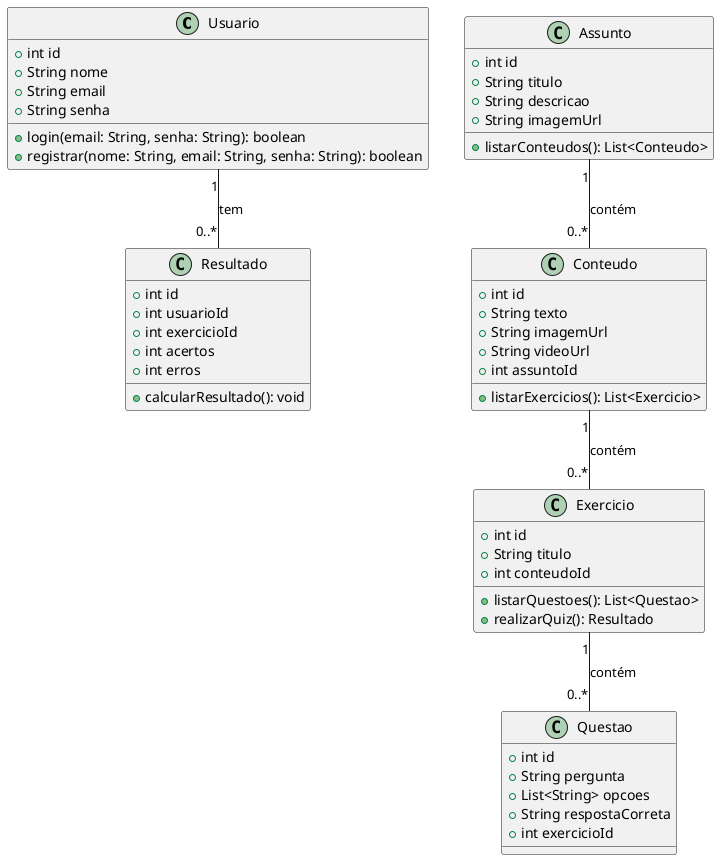 @startuml
class Usuario {
    +int id
    +String nome
    +String email
    +String senha
    +login(email: String, senha: String): boolean
    +registrar(nome: String, email: String, senha: String): boolean
}

class Assunto {
    +int id
    +String titulo
    +String descricao
    +String imagemUrl
    +listarConteudos(): List<Conteudo>
}

class Conteudo {
    +int id
    +String texto
    +String imagemUrl
    +String videoUrl
    +int assuntoId
    +listarExercicios(): List<Exercicio>
}

class Exercicio {
    +int id
    +String titulo
    +int conteudoId
    +listarQuestoes(): List<Questao>
    +realizarQuiz(): Resultado
}

class Questao {
    +int id
    +String pergunta
    +List<String> opcoes
    +String respostaCorreta
    +int exercicioId
}

class Resultado {
    +int id
    +int usuarioId
    +int exercicioId
    +int acertos
    +int erros
    +calcularResultado(): void
}

Assunto "1" -- "0..*" Conteudo : contém
Conteudo "1" -- "0..*" Exercicio : contém
Exercicio "1" -- "0..*" Questao : contém
Usuario "1" -- "0..*" Resultado : tem
@enduml
